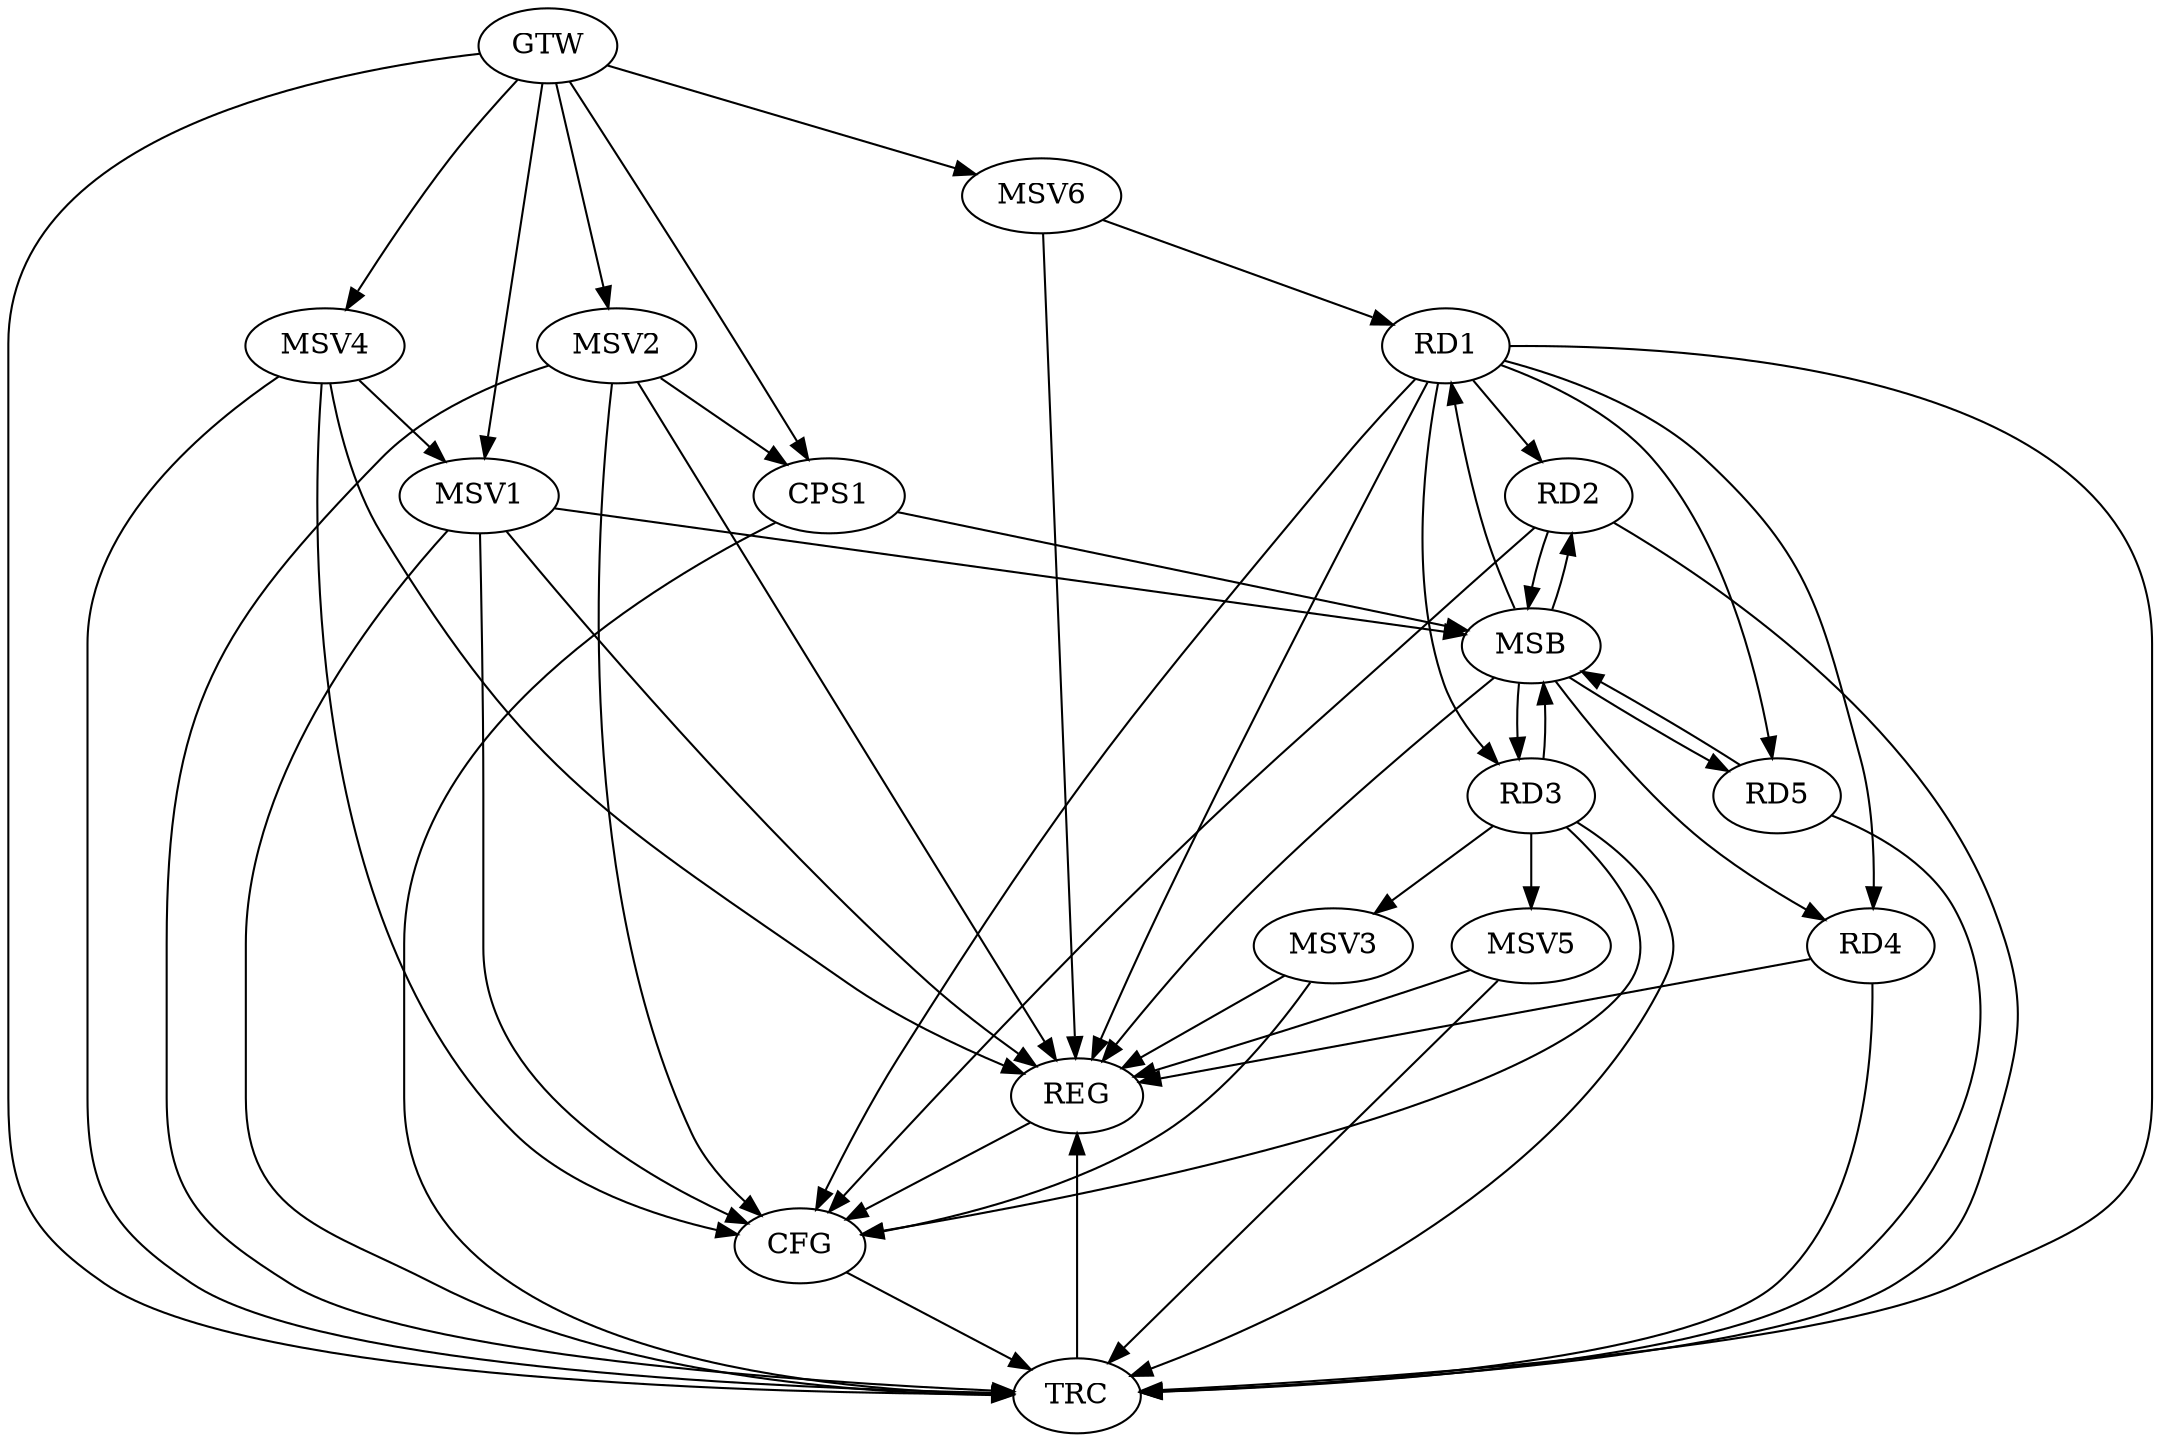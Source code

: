 strict digraph G {
  RD1 [ label="RD1" ];
  RD2 [ label="RD2" ];
  RD3 [ label="RD3" ];
  RD4 [ label="RD4" ];
  RD5 [ label="RD5" ];
  CPS1 [ label="CPS1" ];
  GTW [ label="GTW" ];
  REG [ label="REG" ];
  MSB [ label="MSB" ];
  CFG [ label="CFG" ];
  TRC [ label="TRC" ];
  MSV1 [ label="MSV1" ];
  MSV2 [ label="MSV2" ];
  MSV3 [ label="MSV3" ];
  MSV4 [ label="MSV4" ];
  MSV5 [ label="MSV5" ];
  MSV6 [ label="MSV6" ];
  GTW -> CPS1;
  RD1 -> REG;
  RD4 -> REG;
  RD2 -> MSB;
  MSB -> REG;
  RD3 -> MSB;
  RD5 -> MSB;
  CPS1 -> MSB;
  MSB -> RD1;
  MSB -> RD2;
  MSB -> RD3;
  MSB -> RD4;
  MSB -> RD5;
  RD2 -> CFG;
  RD3 -> CFG;
  RD1 -> CFG;
  REG -> CFG;
  RD1 -> TRC;
  RD2 -> TRC;
  RD3 -> TRC;
  RD4 -> TRC;
  RD5 -> TRC;
  CPS1 -> TRC;
  GTW -> TRC;
  CFG -> TRC;
  TRC -> REG;
  RD1 -> RD5;
  RD1 -> RD4;
  RD1 -> RD2;
  RD1 -> RD3;
  MSV1 -> MSB;
  GTW -> MSV1;
  MSV1 -> REG;
  MSV1 -> TRC;
  MSV1 -> CFG;
  MSV2 -> CPS1;
  GTW -> MSV2;
  MSV2 -> REG;
  MSV2 -> TRC;
  MSV2 -> CFG;
  RD3 -> MSV3;
  MSV3 -> REG;
  MSV3 -> CFG;
  MSV4 -> MSV1;
  GTW -> MSV4;
  MSV4 -> REG;
  MSV4 -> TRC;
  MSV4 -> CFG;
  RD3 -> MSV5;
  MSV5 -> REG;
  MSV5 -> TRC;
  MSV6 -> RD1;
  GTW -> MSV6;
  MSV6 -> REG;
}
